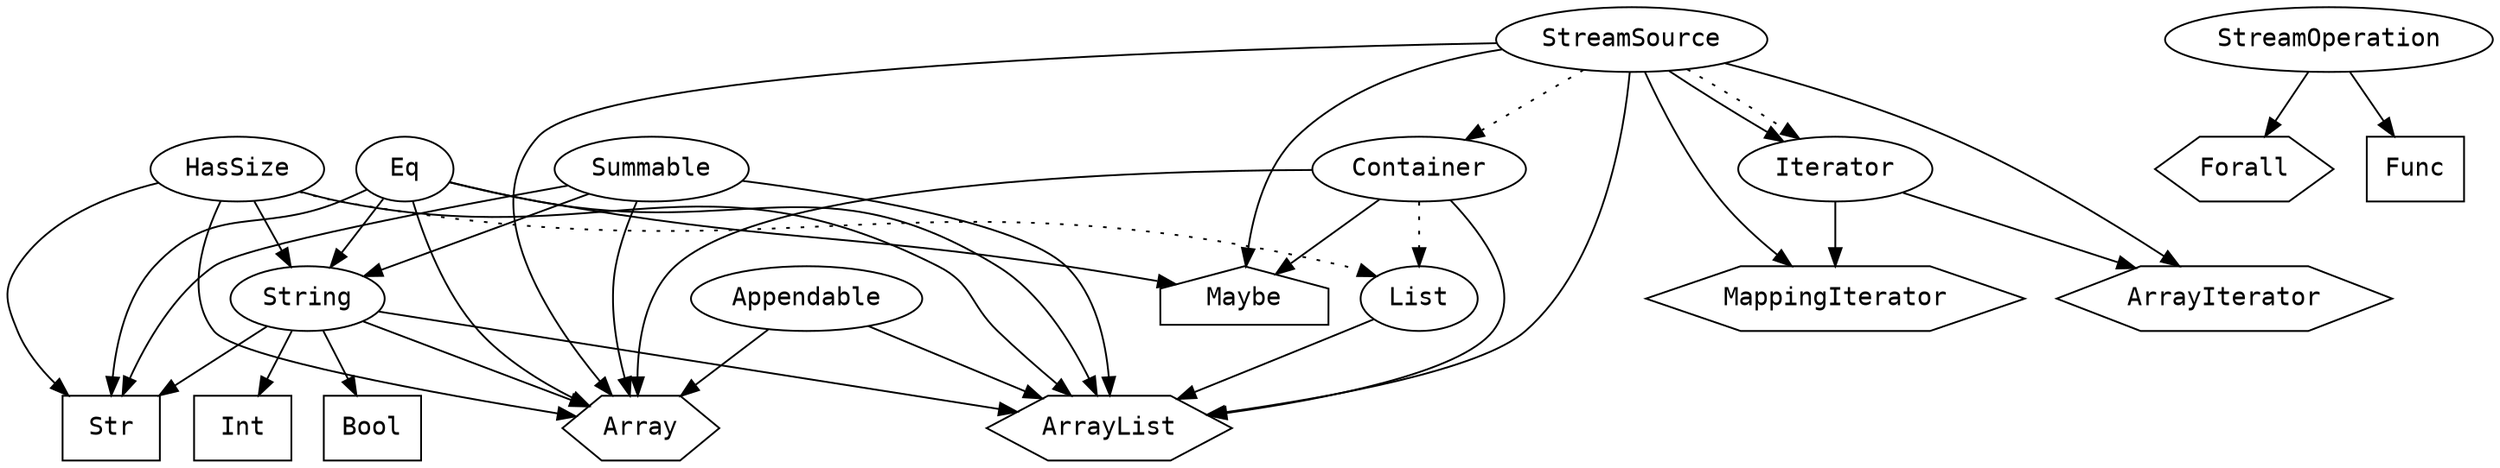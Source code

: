 digraph G {
    node [fontname="Monospace"]
    // Models
    String [shape="oval"]
    HasSize [shape="oval"]
    Container [shape="oval", group="collections"]
    List [shape="oval", group="collections"]
    Summable [shape="oval", group="collections"]
    Appendable [shape="oval", group="collections"]
    
    StreamSource [shape="oval", group="pipes"]
    Iterator [shape="oval", group="iterators"]
    
    // Structs
    ArrayList [shape="hexagon", group="collections"]
    Array [shape="hexagon", group="collections"]
    ArrayIterator [shape="hexagon", group="iterators"]
    MappingIterator [shape="hexagon", group="iterators"]
    Forall [shape="hexagon", group="iterators"]
    
    // Enums
    Maybe [shape="house", group="collections"]
    
    // Primitive types
    Str [shape="box", group="primitives"]
    Int [shape="box", group="primitives"]
    Bool [shape="box", group="primitives"]
    //Char [shape="box", group="primitives"]
    Func [shape="box", group="primitives"]
    
    String -> Int
    String -> Bool
    String -> Str
    String -> Array
    String -> ArrayList
    
    HasSize -> Str
    HasSize -> String
    HasSize -> Array
    HasSize -> ArrayList
    
    Eq -> Str
    Eq -> String
    Eq -> Array
    Eq -> ArrayList
    Eq -> Maybe
    
    StreamSource -> Container [style=dotted]
    Container -> Array
    Container -> ArrayList
    Container -> Maybe
    
    List -> ArrayList
    HasSize -> List [style=dotted]
    Container -> List [style=dotted]
    
    StreamSource -> Maybe
    StreamSource -> Array
    StreamSource -> ArrayList
    StreamSource -> Iterator
    StreamSource -> ArrayIterator
    StreamSource -> MappingIterator
    
    StreamOperation -> Func
    StreamOperation -> Forall
    
    Summable -> Str
    Summable -> String
    Summable -> Array
    Summable -> ArrayList
    
    Appendable -> Array
    Appendable -> ArrayList
    
    StreamSource -> Iterator [style=dotted]
    Iterator -> ArrayIterator
    Iterator -> MappingIterator
}
